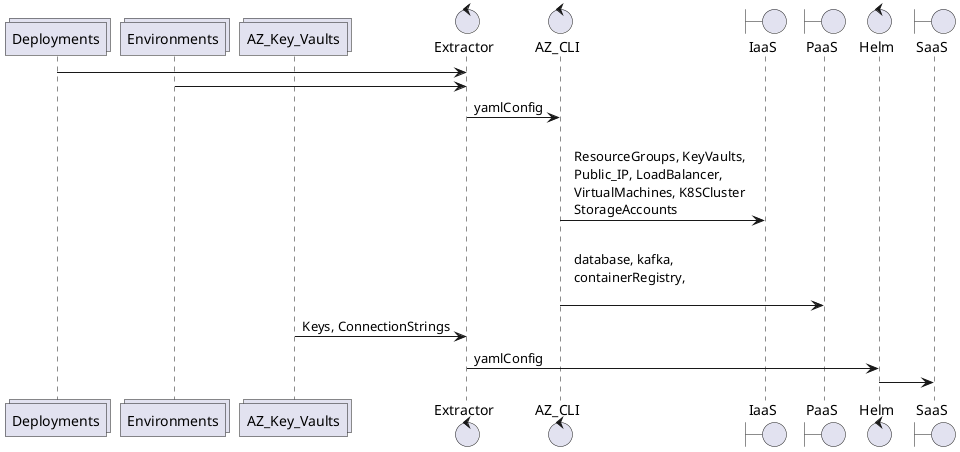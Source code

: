 @startuml

Collections Deployments
Collections Environments
Collections AZ_Key_Vaults

Control Extractor
Control AZ_CLI

Boundary IaaS
Boundary PaaS

Control Helm
Boundary SaaS

Deployments -> Extractor
Environments -> Extractor

Extractor -> AZ_CLI : yamlConfig
AZ_CLI -> IaaS : \n\
  ResourceGroups, KeyVaults, \n\
  Public_IP, LoadBalancer, \n\
  VirtualMachines, K8SCluster \n\
  StorageAccounts

AZ_CLI -> PaaS : \n\
  database, kafka, \n\
  containerRegistry, \n\

AZ_Key_Vaults -> Extractor : Keys, ConnectionStrings
Extractor -> Helm : yamlConfig
Helm -> SaaS

@enduml